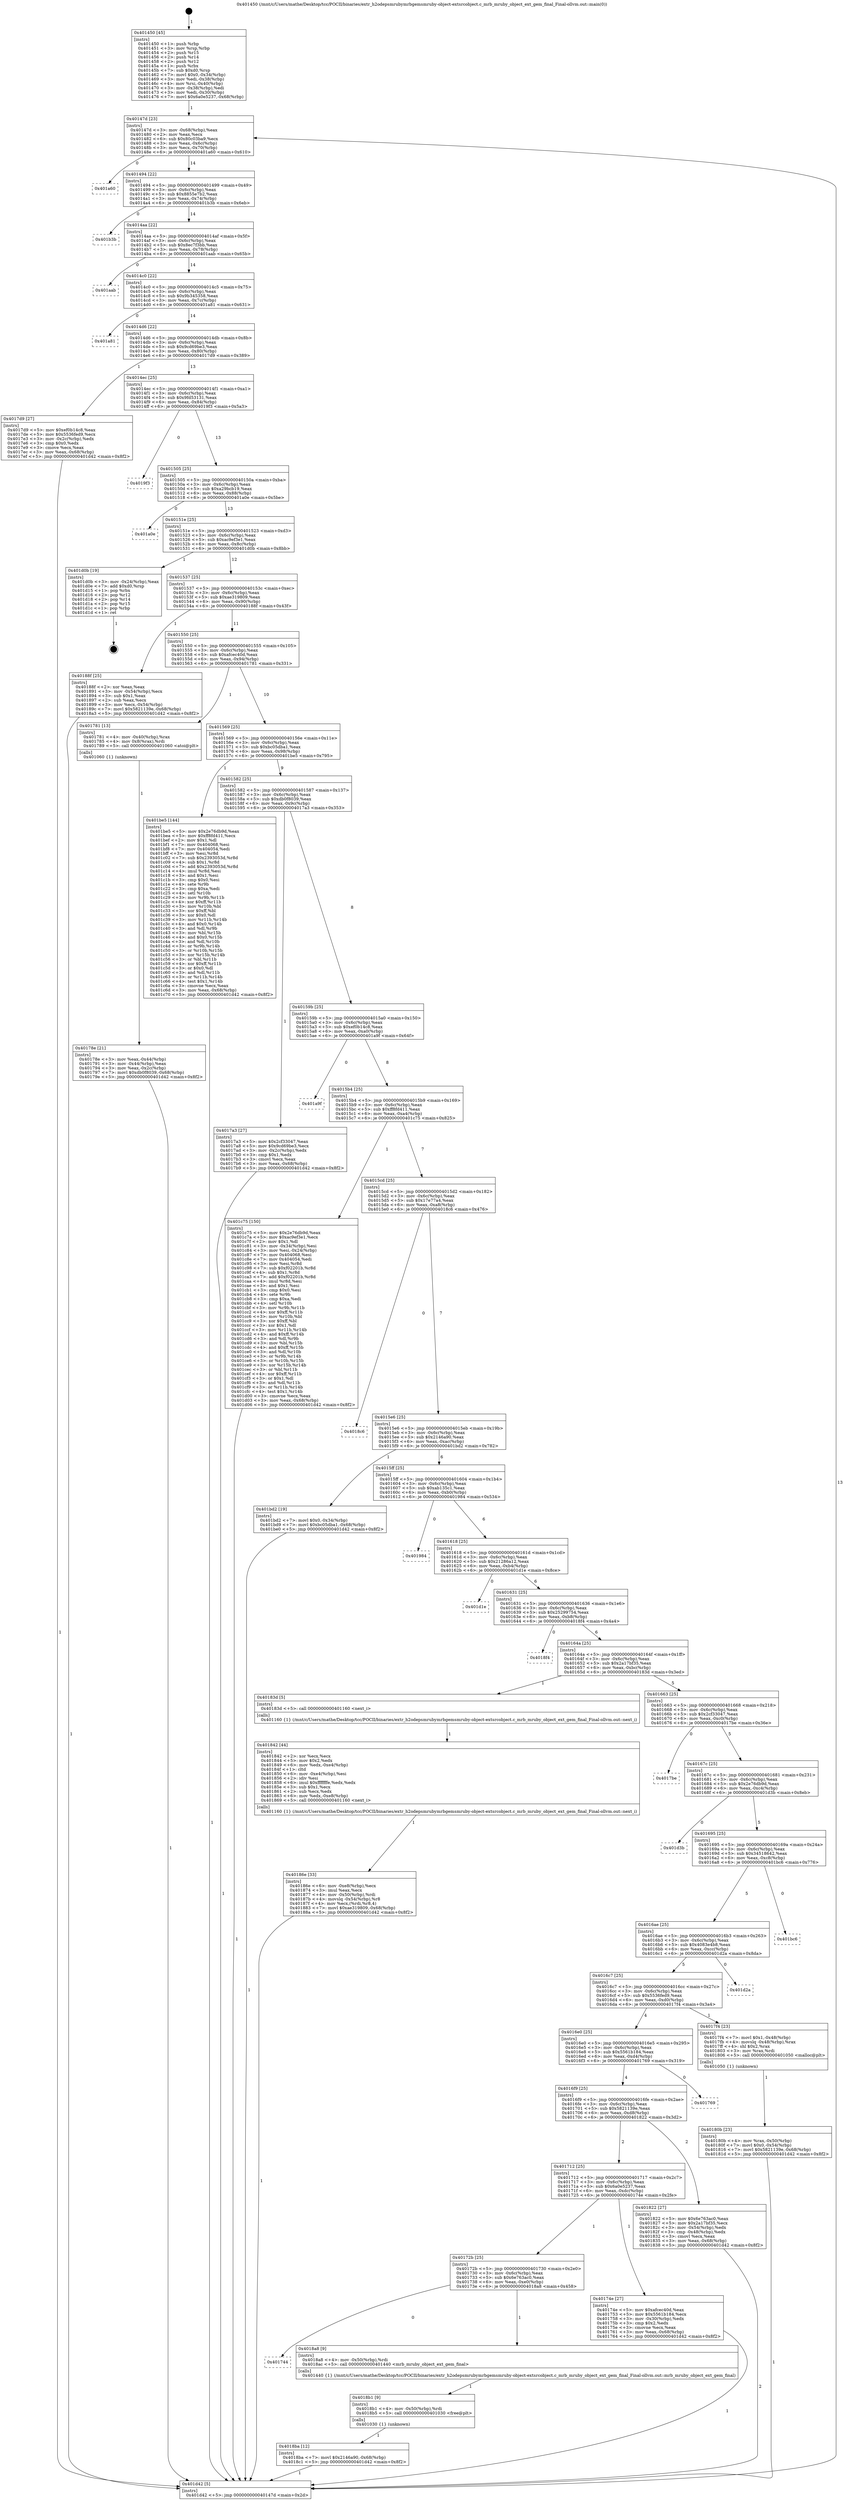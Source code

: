 digraph "0x401450" {
  label = "0x401450 (/mnt/c/Users/mathe/Desktop/tcc/POCII/binaries/extr_h2odepsmrubymrbgemsmruby-object-extsrcobject.c_mrb_mruby_object_ext_gem_final_Final-ollvm.out::main(0))"
  labelloc = "t"
  node[shape=record]

  Entry [label="",width=0.3,height=0.3,shape=circle,fillcolor=black,style=filled]
  "0x40147d" [label="{
     0x40147d [23]\l
     | [instrs]\l
     &nbsp;&nbsp;0x40147d \<+3\>: mov -0x68(%rbp),%eax\l
     &nbsp;&nbsp;0x401480 \<+2\>: mov %eax,%ecx\l
     &nbsp;&nbsp;0x401482 \<+6\>: sub $0x80c03ba9,%ecx\l
     &nbsp;&nbsp;0x401488 \<+3\>: mov %eax,-0x6c(%rbp)\l
     &nbsp;&nbsp;0x40148b \<+3\>: mov %ecx,-0x70(%rbp)\l
     &nbsp;&nbsp;0x40148e \<+6\>: je 0000000000401a60 \<main+0x610\>\l
  }"]
  "0x401a60" [label="{
     0x401a60\l
  }", style=dashed]
  "0x401494" [label="{
     0x401494 [22]\l
     | [instrs]\l
     &nbsp;&nbsp;0x401494 \<+5\>: jmp 0000000000401499 \<main+0x49\>\l
     &nbsp;&nbsp;0x401499 \<+3\>: mov -0x6c(%rbp),%eax\l
     &nbsp;&nbsp;0x40149c \<+5\>: sub $0x8855e7b2,%eax\l
     &nbsp;&nbsp;0x4014a1 \<+3\>: mov %eax,-0x74(%rbp)\l
     &nbsp;&nbsp;0x4014a4 \<+6\>: je 0000000000401b3b \<main+0x6eb\>\l
  }"]
  Exit [label="",width=0.3,height=0.3,shape=circle,fillcolor=black,style=filled,peripheries=2]
  "0x401b3b" [label="{
     0x401b3b\l
  }", style=dashed]
  "0x4014aa" [label="{
     0x4014aa [22]\l
     | [instrs]\l
     &nbsp;&nbsp;0x4014aa \<+5\>: jmp 00000000004014af \<main+0x5f\>\l
     &nbsp;&nbsp;0x4014af \<+3\>: mov -0x6c(%rbp),%eax\l
     &nbsp;&nbsp;0x4014b2 \<+5\>: sub $0x8ec7f3bb,%eax\l
     &nbsp;&nbsp;0x4014b7 \<+3\>: mov %eax,-0x78(%rbp)\l
     &nbsp;&nbsp;0x4014ba \<+6\>: je 0000000000401aab \<main+0x65b\>\l
  }"]
  "0x4018ba" [label="{
     0x4018ba [12]\l
     | [instrs]\l
     &nbsp;&nbsp;0x4018ba \<+7\>: movl $0x2146a90,-0x68(%rbp)\l
     &nbsp;&nbsp;0x4018c1 \<+5\>: jmp 0000000000401d42 \<main+0x8f2\>\l
  }"]
  "0x401aab" [label="{
     0x401aab\l
  }", style=dashed]
  "0x4014c0" [label="{
     0x4014c0 [22]\l
     | [instrs]\l
     &nbsp;&nbsp;0x4014c0 \<+5\>: jmp 00000000004014c5 \<main+0x75\>\l
     &nbsp;&nbsp;0x4014c5 \<+3\>: mov -0x6c(%rbp),%eax\l
     &nbsp;&nbsp;0x4014c8 \<+5\>: sub $0x9b345358,%eax\l
     &nbsp;&nbsp;0x4014cd \<+3\>: mov %eax,-0x7c(%rbp)\l
     &nbsp;&nbsp;0x4014d0 \<+6\>: je 0000000000401a81 \<main+0x631\>\l
  }"]
  "0x4018b1" [label="{
     0x4018b1 [9]\l
     | [instrs]\l
     &nbsp;&nbsp;0x4018b1 \<+4\>: mov -0x50(%rbp),%rdi\l
     &nbsp;&nbsp;0x4018b5 \<+5\>: call 0000000000401030 \<free@plt\>\l
     | [calls]\l
     &nbsp;&nbsp;0x401030 \{1\} (unknown)\l
  }"]
  "0x401a81" [label="{
     0x401a81\l
  }", style=dashed]
  "0x4014d6" [label="{
     0x4014d6 [22]\l
     | [instrs]\l
     &nbsp;&nbsp;0x4014d6 \<+5\>: jmp 00000000004014db \<main+0x8b\>\l
     &nbsp;&nbsp;0x4014db \<+3\>: mov -0x6c(%rbp),%eax\l
     &nbsp;&nbsp;0x4014de \<+5\>: sub $0x9cd69be3,%eax\l
     &nbsp;&nbsp;0x4014e3 \<+3\>: mov %eax,-0x80(%rbp)\l
     &nbsp;&nbsp;0x4014e6 \<+6\>: je 00000000004017d9 \<main+0x389\>\l
  }"]
  "0x401744" [label="{
     0x401744\l
  }", style=dashed]
  "0x4017d9" [label="{
     0x4017d9 [27]\l
     | [instrs]\l
     &nbsp;&nbsp;0x4017d9 \<+5\>: mov $0xef0b14c8,%eax\l
     &nbsp;&nbsp;0x4017de \<+5\>: mov $0x5536fed9,%ecx\l
     &nbsp;&nbsp;0x4017e3 \<+3\>: mov -0x2c(%rbp),%edx\l
     &nbsp;&nbsp;0x4017e6 \<+3\>: cmp $0x0,%edx\l
     &nbsp;&nbsp;0x4017e9 \<+3\>: cmove %ecx,%eax\l
     &nbsp;&nbsp;0x4017ec \<+3\>: mov %eax,-0x68(%rbp)\l
     &nbsp;&nbsp;0x4017ef \<+5\>: jmp 0000000000401d42 \<main+0x8f2\>\l
  }"]
  "0x4014ec" [label="{
     0x4014ec [25]\l
     | [instrs]\l
     &nbsp;&nbsp;0x4014ec \<+5\>: jmp 00000000004014f1 \<main+0xa1\>\l
     &nbsp;&nbsp;0x4014f1 \<+3\>: mov -0x6c(%rbp),%eax\l
     &nbsp;&nbsp;0x4014f4 \<+5\>: sub $0x9fd53131,%eax\l
     &nbsp;&nbsp;0x4014f9 \<+6\>: mov %eax,-0x84(%rbp)\l
     &nbsp;&nbsp;0x4014ff \<+6\>: je 00000000004019f3 \<main+0x5a3\>\l
  }"]
  "0x4018a8" [label="{
     0x4018a8 [9]\l
     | [instrs]\l
     &nbsp;&nbsp;0x4018a8 \<+4\>: mov -0x50(%rbp),%rdi\l
     &nbsp;&nbsp;0x4018ac \<+5\>: call 0000000000401440 \<mrb_mruby_object_ext_gem_final\>\l
     | [calls]\l
     &nbsp;&nbsp;0x401440 \{1\} (/mnt/c/Users/mathe/Desktop/tcc/POCII/binaries/extr_h2odepsmrubymrbgemsmruby-object-extsrcobject.c_mrb_mruby_object_ext_gem_final_Final-ollvm.out::mrb_mruby_object_ext_gem_final)\l
  }"]
  "0x4019f3" [label="{
     0x4019f3\l
  }", style=dashed]
  "0x401505" [label="{
     0x401505 [25]\l
     | [instrs]\l
     &nbsp;&nbsp;0x401505 \<+5\>: jmp 000000000040150a \<main+0xba\>\l
     &nbsp;&nbsp;0x40150a \<+3\>: mov -0x6c(%rbp),%eax\l
     &nbsp;&nbsp;0x40150d \<+5\>: sub $0xa29bcb19,%eax\l
     &nbsp;&nbsp;0x401512 \<+6\>: mov %eax,-0x88(%rbp)\l
     &nbsp;&nbsp;0x401518 \<+6\>: je 0000000000401a0e \<main+0x5be\>\l
  }"]
  "0x40186e" [label="{
     0x40186e [33]\l
     | [instrs]\l
     &nbsp;&nbsp;0x40186e \<+6\>: mov -0xe8(%rbp),%ecx\l
     &nbsp;&nbsp;0x401874 \<+3\>: imul %eax,%ecx\l
     &nbsp;&nbsp;0x401877 \<+4\>: mov -0x50(%rbp),%rdi\l
     &nbsp;&nbsp;0x40187b \<+4\>: movslq -0x54(%rbp),%r8\l
     &nbsp;&nbsp;0x40187f \<+4\>: mov %ecx,(%rdi,%r8,4)\l
     &nbsp;&nbsp;0x401883 \<+7\>: movl $0xae319809,-0x68(%rbp)\l
     &nbsp;&nbsp;0x40188a \<+5\>: jmp 0000000000401d42 \<main+0x8f2\>\l
  }"]
  "0x401a0e" [label="{
     0x401a0e\l
  }", style=dashed]
  "0x40151e" [label="{
     0x40151e [25]\l
     | [instrs]\l
     &nbsp;&nbsp;0x40151e \<+5\>: jmp 0000000000401523 \<main+0xd3\>\l
     &nbsp;&nbsp;0x401523 \<+3\>: mov -0x6c(%rbp),%eax\l
     &nbsp;&nbsp;0x401526 \<+5\>: sub $0xac9ef3e1,%eax\l
     &nbsp;&nbsp;0x40152b \<+6\>: mov %eax,-0x8c(%rbp)\l
     &nbsp;&nbsp;0x401531 \<+6\>: je 0000000000401d0b \<main+0x8bb\>\l
  }"]
  "0x401842" [label="{
     0x401842 [44]\l
     | [instrs]\l
     &nbsp;&nbsp;0x401842 \<+2\>: xor %ecx,%ecx\l
     &nbsp;&nbsp;0x401844 \<+5\>: mov $0x2,%edx\l
     &nbsp;&nbsp;0x401849 \<+6\>: mov %edx,-0xe4(%rbp)\l
     &nbsp;&nbsp;0x40184f \<+1\>: cltd\l
     &nbsp;&nbsp;0x401850 \<+6\>: mov -0xe4(%rbp),%esi\l
     &nbsp;&nbsp;0x401856 \<+2\>: idiv %esi\l
     &nbsp;&nbsp;0x401858 \<+6\>: imul $0xfffffffe,%edx,%edx\l
     &nbsp;&nbsp;0x40185e \<+3\>: sub $0x1,%ecx\l
     &nbsp;&nbsp;0x401861 \<+2\>: sub %ecx,%edx\l
     &nbsp;&nbsp;0x401863 \<+6\>: mov %edx,-0xe8(%rbp)\l
     &nbsp;&nbsp;0x401869 \<+5\>: call 0000000000401160 \<next_i\>\l
     | [calls]\l
     &nbsp;&nbsp;0x401160 \{1\} (/mnt/c/Users/mathe/Desktop/tcc/POCII/binaries/extr_h2odepsmrubymrbgemsmruby-object-extsrcobject.c_mrb_mruby_object_ext_gem_final_Final-ollvm.out::next_i)\l
  }"]
  "0x401d0b" [label="{
     0x401d0b [19]\l
     | [instrs]\l
     &nbsp;&nbsp;0x401d0b \<+3\>: mov -0x24(%rbp),%eax\l
     &nbsp;&nbsp;0x401d0e \<+7\>: add $0xd0,%rsp\l
     &nbsp;&nbsp;0x401d15 \<+1\>: pop %rbx\l
     &nbsp;&nbsp;0x401d16 \<+2\>: pop %r12\l
     &nbsp;&nbsp;0x401d18 \<+2\>: pop %r14\l
     &nbsp;&nbsp;0x401d1a \<+2\>: pop %r15\l
     &nbsp;&nbsp;0x401d1c \<+1\>: pop %rbp\l
     &nbsp;&nbsp;0x401d1d \<+1\>: ret\l
  }"]
  "0x401537" [label="{
     0x401537 [25]\l
     | [instrs]\l
     &nbsp;&nbsp;0x401537 \<+5\>: jmp 000000000040153c \<main+0xec\>\l
     &nbsp;&nbsp;0x40153c \<+3\>: mov -0x6c(%rbp),%eax\l
     &nbsp;&nbsp;0x40153f \<+5\>: sub $0xae319809,%eax\l
     &nbsp;&nbsp;0x401544 \<+6\>: mov %eax,-0x90(%rbp)\l
     &nbsp;&nbsp;0x40154a \<+6\>: je 000000000040188f \<main+0x43f\>\l
  }"]
  "0x40180b" [label="{
     0x40180b [23]\l
     | [instrs]\l
     &nbsp;&nbsp;0x40180b \<+4\>: mov %rax,-0x50(%rbp)\l
     &nbsp;&nbsp;0x40180f \<+7\>: movl $0x0,-0x54(%rbp)\l
     &nbsp;&nbsp;0x401816 \<+7\>: movl $0x5821139e,-0x68(%rbp)\l
     &nbsp;&nbsp;0x40181d \<+5\>: jmp 0000000000401d42 \<main+0x8f2\>\l
  }"]
  "0x40188f" [label="{
     0x40188f [25]\l
     | [instrs]\l
     &nbsp;&nbsp;0x40188f \<+2\>: xor %eax,%eax\l
     &nbsp;&nbsp;0x401891 \<+3\>: mov -0x54(%rbp),%ecx\l
     &nbsp;&nbsp;0x401894 \<+3\>: sub $0x1,%eax\l
     &nbsp;&nbsp;0x401897 \<+2\>: sub %eax,%ecx\l
     &nbsp;&nbsp;0x401899 \<+3\>: mov %ecx,-0x54(%rbp)\l
     &nbsp;&nbsp;0x40189c \<+7\>: movl $0x5821139e,-0x68(%rbp)\l
     &nbsp;&nbsp;0x4018a3 \<+5\>: jmp 0000000000401d42 \<main+0x8f2\>\l
  }"]
  "0x401550" [label="{
     0x401550 [25]\l
     | [instrs]\l
     &nbsp;&nbsp;0x401550 \<+5\>: jmp 0000000000401555 \<main+0x105\>\l
     &nbsp;&nbsp;0x401555 \<+3\>: mov -0x6c(%rbp),%eax\l
     &nbsp;&nbsp;0x401558 \<+5\>: sub $0xafcec40d,%eax\l
     &nbsp;&nbsp;0x40155d \<+6\>: mov %eax,-0x94(%rbp)\l
     &nbsp;&nbsp;0x401563 \<+6\>: je 0000000000401781 \<main+0x331\>\l
  }"]
  "0x40178e" [label="{
     0x40178e [21]\l
     | [instrs]\l
     &nbsp;&nbsp;0x40178e \<+3\>: mov %eax,-0x44(%rbp)\l
     &nbsp;&nbsp;0x401791 \<+3\>: mov -0x44(%rbp),%eax\l
     &nbsp;&nbsp;0x401794 \<+3\>: mov %eax,-0x2c(%rbp)\l
     &nbsp;&nbsp;0x401797 \<+7\>: movl $0xdb0f8039,-0x68(%rbp)\l
     &nbsp;&nbsp;0x40179e \<+5\>: jmp 0000000000401d42 \<main+0x8f2\>\l
  }"]
  "0x401781" [label="{
     0x401781 [13]\l
     | [instrs]\l
     &nbsp;&nbsp;0x401781 \<+4\>: mov -0x40(%rbp),%rax\l
     &nbsp;&nbsp;0x401785 \<+4\>: mov 0x8(%rax),%rdi\l
     &nbsp;&nbsp;0x401789 \<+5\>: call 0000000000401060 \<atoi@plt\>\l
     | [calls]\l
     &nbsp;&nbsp;0x401060 \{1\} (unknown)\l
  }"]
  "0x401569" [label="{
     0x401569 [25]\l
     | [instrs]\l
     &nbsp;&nbsp;0x401569 \<+5\>: jmp 000000000040156e \<main+0x11e\>\l
     &nbsp;&nbsp;0x40156e \<+3\>: mov -0x6c(%rbp),%eax\l
     &nbsp;&nbsp;0x401571 \<+5\>: sub $0xbc05dba1,%eax\l
     &nbsp;&nbsp;0x401576 \<+6\>: mov %eax,-0x98(%rbp)\l
     &nbsp;&nbsp;0x40157c \<+6\>: je 0000000000401be5 \<main+0x795\>\l
  }"]
  "0x401450" [label="{
     0x401450 [45]\l
     | [instrs]\l
     &nbsp;&nbsp;0x401450 \<+1\>: push %rbp\l
     &nbsp;&nbsp;0x401451 \<+3\>: mov %rsp,%rbp\l
     &nbsp;&nbsp;0x401454 \<+2\>: push %r15\l
     &nbsp;&nbsp;0x401456 \<+2\>: push %r14\l
     &nbsp;&nbsp;0x401458 \<+2\>: push %r12\l
     &nbsp;&nbsp;0x40145a \<+1\>: push %rbx\l
     &nbsp;&nbsp;0x40145b \<+7\>: sub $0xd0,%rsp\l
     &nbsp;&nbsp;0x401462 \<+7\>: movl $0x0,-0x34(%rbp)\l
     &nbsp;&nbsp;0x401469 \<+3\>: mov %edi,-0x38(%rbp)\l
     &nbsp;&nbsp;0x40146c \<+4\>: mov %rsi,-0x40(%rbp)\l
     &nbsp;&nbsp;0x401470 \<+3\>: mov -0x38(%rbp),%edi\l
     &nbsp;&nbsp;0x401473 \<+3\>: mov %edi,-0x30(%rbp)\l
     &nbsp;&nbsp;0x401476 \<+7\>: movl $0x6a0e5237,-0x68(%rbp)\l
  }"]
  "0x401be5" [label="{
     0x401be5 [144]\l
     | [instrs]\l
     &nbsp;&nbsp;0x401be5 \<+5\>: mov $0x2e76db9d,%eax\l
     &nbsp;&nbsp;0x401bea \<+5\>: mov $0xff8fd411,%ecx\l
     &nbsp;&nbsp;0x401bef \<+2\>: mov $0x1,%dl\l
     &nbsp;&nbsp;0x401bf1 \<+7\>: mov 0x404068,%esi\l
     &nbsp;&nbsp;0x401bf8 \<+7\>: mov 0x404054,%edi\l
     &nbsp;&nbsp;0x401bff \<+3\>: mov %esi,%r8d\l
     &nbsp;&nbsp;0x401c02 \<+7\>: sub $0x2393053d,%r8d\l
     &nbsp;&nbsp;0x401c09 \<+4\>: sub $0x1,%r8d\l
     &nbsp;&nbsp;0x401c0d \<+7\>: add $0x2393053d,%r8d\l
     &nbsp;&nbsp;0x401c14 \<+4\>: imul %r8d,%esi\l
     &nbsp;&nbsp;0x401c18 \<+3\>: and $0x1,%esi\l
     &nbsp;&nbsp;0x401c1b \<+3\>: cmp $0x0,%esi\l
     &nbsp;&nbsp;0x401c1e \<+4\>: sete %r9b\l
     &nbsp;&nbsp;0x401c22 \<+3\>: cmp $0xa,%edi\l
     &nbsp;&nbsp;0x401c25 \<+4\>: setl %r10b\l
     &nbsp;&nbsp;0x401c29 \<+3\>: mov %r9b,%r11b\l
     &nbsp;&nbsp;0x401c2c \<+4\>: xor $0xff,%r11b\l
     &nbsp;&nbsp;0x401c30 \<+3\>: mov %r10b,%bl\l
     &nbsp;&nbsp;0x401c33 \<+3\>: xor $0xff,%bl\l
     &nbsp;&nbsp;0x401c36 \<+3\>: xor $0x0,%dl\l
     &nbsp;&nbsp;0x401c39 \<+3\>: mov %r11b,%r14b\l
     &nbsp;&nbsp;0x401c3c \<+4\>: and $0x0,%r14b\l
     &nbsp;&nbsp;0x401c40 \<+3\>: and %dl,%r9b\l
     &nbsp;&nbsp;0x401c43 \<+3\>: mov %bl,%r15b\l
     &nbsp;&nbsp;0x401c46 \<+4\>: and $0x0,%r15b\l
     &nbsp;&nbsp;0x401c4a \<+3\>: and %dl,%r10b\l
     &nbsp;&nbsp;0x401c4d \<+3\>: or %r9b,%r14b\l
     &nbsp;&nbsp;0x401c50 \<+3\>: or %r10b,%r15b\l
     &nbsp;&nbsp;0x401c53 \<+3\>: xor %r15b,%r14b\l
     &nbsp;&nbsp;0x401c56 \<+3\>: or %bl,%r11b\l
     &nbsp;&nbsp;0x401c59 \<+4\>: xor $0xff,%r11b\l
     &nbsp;&nbsp;0x401c5d \<+3\>: or $0x0,%dl\l
     &nbsp;&nbsp;0x401c60 \<+3\>: and %dl,%r11b\l
     &nbsp;&nbsp;0x401c63 \<+3\>: or %r11b,%r14b\l
     &nbsp;&nbsp;0x401c66 \<+4\>: test $0x1,%r14b\l
     &nbsp;&nbsp;0x401c6a \<+3\>: cmovne %ecx,%eax\l
     &nbsp;&nbsp;0x401c6d \<+3\>: mov %eax,-0x68(%rbp)\l
     &nbsp;&nbsp;0x401c70 \<+5\>: jmp 0000000000401d42 \<main+0x8f2\>\l
  }"]
  "0x401582" [label="{
     0x401582 [25]\l
     | [instrs]\l
     &nbsp;&nbsp;0x401582 \<+5\>: jmp 0000000000401587 \<main+0x137\>\l
     &nbsp;&nbsp;0x401587 \<+3\>: mov -0x6c(%rbp),%eax\l
     &nbsp;&nbsp;0x40158a \<+5\>: sub $0xdb0f8039,%eax\l
     &nbsp;&nbsp;0x40158f \<+6\>: mov %eax,-0x9c(%rbp)\l
     &nbsp;&nbsp;0x401595 \<+6\>: je 00000000004017a3 \<main+0x353\>\l
  }"]
  "0x401d42" [label="{
     0x401d42 [5]\l
     | [instrs]\l
     &nbsp;&nbsp;0x401d42 \<+5\>: jmp 000000000040147d \<main+0x2d\>\l
  }"]
  "0x4017a3" [label="{
     0x4017a3 [27]\l
     | [instrs]\l
     &nbsp;&nbsp;0x4017a3 \<+5\>: mov $0x2cf33047,%eax\l
     &nbsp;&nbsp;0x4017a8 \<+5\>: mov $0x9cd69be3,%ecx\l
     &nbsp;&nbsp;0x4017ad \<+3\>: mov -0x2c(%rbp),%edx\l
     &nbsp;&nbsp;0x4017b0 \<+3\>: cmp $0x1,%edx\l
     &nbsp;&nbsp;0x4017b3 \<+3\>: cmovl %ecx,%eax\l
     &nbsp;&nbsp;0x4017b6 \<+3\>: mov %eax,-0x68(%rbp)\l
     &nbsp;&nbsp;0x4017b9 \<+5\>: jmp 0000000000401d42 \<main+0x8f2\>\l
  }"]
  "0x40159b" [label="{
     0x40159b [25]\l
     | [instrs]\l
     &nbsp;&nbsp;0x40159b \<+5\>: jmp 00000000004015a0 \<main+0x150\>\l
     &nbsp;&nbsp;0x4015a0 \<+3\>: mov -0x6c(%rbp),%eax\l
     &nbsp;&nbsp;0x4015a3 \<+5\>: sub $0xef0b14c8,%eax\l
     &nbsp;&nbsp;0x4015a8 \<+6\>: mov %eax,-0xa0(%rbp)\l
     &nbsp;&nbsp;0x4015ae \<+6\>: je 0000000000401a9f \<main+0x64f\>\l
  }"]
  "0x40172b" [label="{
     0x40172b [25]\l
     | [instrs]\l
     &nbsp;&nbsp;0x40172b \<+5\>: jmp 0000000000401730 \<main+0x2e0\>\l
     &nbsp;&nbsp;0x401730 \<+3\>: mov -0x6c(%rbp),%eax\l
     &nbsp;&nbsp;0x401733 \<+5\>: sub $0x6e763ac0,%eax\l
     &nbsp;&nbsp;0x401738 \<+6\>: mov %eax,-0xe0(%rbp)\l
     &nbsp;&nbsp;0x40173e \<+6\>: je 00000000004018a8 \<main+0x458\>\l
  }"]
  "0x401a9f" [label="{
     0x401a9f\l
  }", style=dashed]
  "0x4015b4" [label="{
     0x4015b4 [25]\l
     | [instrs]\l
     &nbsp;&nbsp;0x4015b4 \<+5\>: jmp 00000000004015b9 \<main+0x169\>\l
     &nbsp;&nbsp;0x4015b9 \<+3\>: mov -0x6c(%rbp),%eax\l
     &nbsp;&nbsp;0x4015bc \<+5\>: sub $0xff8fd411,%eax\l
     &nbsp;&nbsp;0x4015c1 \<+6\>: mov %eax,-0xa4(%rbp)\l
     &nbsp;&nbsp;0x4015c7 \<+6\>: je 0000000000401c75 \<main+0x825\>\l
  }"]
  "0x40174e" [label="{
     0x40174e [27]\l
     | [instrs]\l
     &nbsp;&nbsp;0x40174e \<+5\>: mov $0xafcec40d,%eax\l
     &nbsp;&nbsp;0x401753 \<+5\>: mov $0x5561b184,%ecx\l
     &nbsp;&nbsp;0x401758 \<+3\>: mov -0x30(%rbp),%edx\l
     &nbsp;&nbsp;0x40175b \<+3\>: cmp $0x2,%edx\l
     &nbsp;&nbsp;0x40175e \<+3\>: cmovne %ecx,%eax\l
     &nbsp;&nbsp;0x401761 \<+3\>: mov %eax,-0x68(%rbp)\l
     &nbsp;&nbsp;0x401764 \<+5\>: jmp 0000000000401d42 \<main+0x8f2\>\l
  }"]
  "0x401c75" [label="{
     0x401c75 [150]\l
     | [instrs]\l
     &nbsp;&nbsp;0x401c75 \<+5\>: mov $0x2e76db9d,%eax\l
     &nbsp;&nbsp;0x401c7a \<+5\>: mov $0xac9ef3e1,%ecx\l
     &nbsp;&nbsp;0x401c7f \<+2\>: mov $0x1,%dl\l
     &nbsp;&nbsp;0x401c81 \<+3\>: mov -0x34(%rbp),%esi\l
     &nbsp;&nbsp;0x401c84 \<+3\>: mov %esi,-0x24(%rbp)\l
     &nbsp;&nbsp;0x401c87 \<+7\>: mov 0x404068,%esi\l
     &nbsp;&nbsp;0x401c8e \<+7\>: mov 0x404054,%edi\l
     &nbsp;&nbsp;0x401c95 \<+3\>: mov %esi,%r8d\l
     &nbsp;&nbsp;0x401c98 \<+7\>: sub $0xf02201b,%r8d\l
     &nbsp;&nbsp;0x401c9f \<+4\>: sub $0x1,%r8d\l
     &nbsp;&nbsp;0x401ca3 \<+7\>: add $0xf02201b,%r8d\l
     &nbsp;&nbsp;0x401caa \<+4\>: imul %r8d,%esi\l
     &nbsp;&nbsp;0x401cae \<+3\>: and $0x1,%esi\l
     &nbsp;&nbsp;0x401cb1 \<+3\>: cmp $0x0,%esi\l
     &nbsp;&nbsp;0x401cb4 \<+4\>: sete %r9b\l
     &nbsp;&nbsp;0x401cb8 \<+3\>: cmp $0xa,%edi\l
     &nbsp;&nbsp;0x401cbb \<+4\>: setl %r10b\l
     &nbsp;&nbsp;0x401cbf \<+3\>: mov %r9b,%r11b\l
     &nbsp;&nbsp;0x401cc2 \<+4\>: xor $0xff,%r11b\l
     &nbsp;&nbsp;0x401cc6 \<+3\>: mov %r10b,%bl\l
     &nbsp;&nbsp;0x401cc9 \<+3\>: xor $0xff,%bl\l
     &nbsp;&nbsp;0x401ccc \<+3\>: xor $0x1,%dl\l
     &nbsp;&nbsp;0x401ccf \<+3\>: mov %r11b,%r14b\l
     &nbsp;&nbsp;0x401cd2 \<+4\>: and $0xff,%r14b\l
     &nbsp;&nbsp;0x401cd6 \<+3\>: and %dl,%r9b\l
     &nbsp;&nbsp;0x401cd9 \<+3\>: mov %bl,%r15b\l
     &nbsp;&nbsp;0x401cdc \<+4\>: and $0xff,%r15b\l
     &nbsp;&nbsp;0x401ce0 \<+3\>: and %dl,%r10b\l
     &nbsp;&nbsp;0x401ce3 \<+3\>: or %r9b,%r14b\l
     &nbsp;&nbsp;0x401ce6 \<+3\>: or %r10b,%r15b\l
     &nbsp;&nbsp;0x401ce9 \<+3\>: xor %r15b,%r14b\l
     &nbsp;&nbsp;0x401cec \<+3\>: or %bl,%r11b\l
     &nbsp;&nbsp;0x401cef \<+4\>: xor $0xff,%r11b\l
     &nbsp;&nbsp;0x401cf3 \<+3\>: or $0x1,%dl\l
     &nbsp;&nbsp;0x401cf6 \<+3\>: and %dl,%r11b\l
     &nbsp;&nbsp;0x401cf9 \<+3\>: or %r11b,%r14b\l
     &nbsp;&nbsp;0x401cfc \<+4\>: test $0x1,%r14b\l
     &nbsp;&nbsp;0x401d00 \<+3\>: cmovne %ecx,%eax\l
     &nbsp;&nbsp;0x401d03 \<+3\>: mov %eax,-0x68(%rbp)\l
     &nbsp;&nbsp;0x401d06 \<+5\>: jmp 0000000000401d42 \<main+0x8f2\>\l
  }"]
  "0x4015cd" [label="{
     0x4015cd [25]\l
     | [instrs]\l
     &nbsp;&nbsp;0x4015cd \<+5\>: jmp 00000000004015d2 \<main+0x182\>\l
     &nbsp;&nbsp;0x4015d2 \<+3\>: mov -0x6c(%rbp),%eax\l
     &nbsp;&nbsp;0x4015d5 \<+5\>: sub $0x17e77a4,%eax\l
     &nbsp;&nbsp;0x4015da \<+6\>: mov %eax,-0xa8(%rbp)\l
     &nbsp;&nbsp;0x4015e0 \<+6\>: je 00000000004018c6 \<main+0x476\>\l
  }"]
  "0x401712" [label="{
     0x401712 [25]\l
     | [instrs]\l
     &nbsp;&nbsp;0x401712 \<+5\>: jmp 0000000000401717 \<main+0x2c7\>\l
     &nbsp;&nbsp;0x401717 \<+3\>: mov -0x6c(%rbp),%eax\l
     &nbsp;&nbsp;0x40171a \<+5\>: sub $0x6a0e5237,%eax\l
     &nbsp;&nbsp;0x40171f \<+6\>: mov %eax,-0xdc(%rbp)\l
     &nbsp;&nbsp;0x401725 \<+6\>: je 000000000040174e \<main+0x2fe\>\l
  }"]
  "0x4018c6" [label="{
     0x4018c6\l
  }", style=dashed]
  "0x4015e6" [label="{
     0x4015e6 [25]\l
     | [instrs]\l
     &nbsp;&nbsp;0x4015e6 \<+5\>: jmp 00000000004015eb \<main+0x19b\>\l
     &nbsp;&nbsp;0x4015eb \<+3\>: mov -0x6c(%rbp),%eax\l
     &nbsp;&nbsp;0x4015ee \<+5\>: sub $0x2146a90,%eax\l
     &nbsp;&nbsp;0x4015f3 \<+6\>: mov %eax,-0xac(%rbp)\l
     &nbsp;&nbsp;0x4015f9 \<+6\>: je 0000000000401bd2 \<main+0x782\>\l
  }"]
  "0x401822" [label="{
     0x401822 [27]\l
     | [instrs]\l
     &nbsp;&nbsp;0x401822 \<+5\>: mov $0x6e763ac0,%eax\l
     &nbsp;&nbsp;0x401827 \<+5\>: mov $0x2a17bf35,%ecx\l
     &nbsp;&nbsp;0x40182c \<+3\>: mov -0x54(%rbp),%edx\l
     &nbsp;&nbsp;0x40182f \<+3\>: cmp -0x48(%rbp),%edx\l
     &nbsp;&nbsp;0x401832 \<+3\>: cmovl %ecx,%eax\l
     &nbsp;&nbsp;0x401835 \<+3\>: mov %eax,-0x68(%rbp)\l
     &nbsp;&nbsp;0x401838 \<+5\>: jmp 0000000000401d42 \<main+0x8f2\>\l
  }"]
  "0x401bd2" [label="{
     0x401bd2 [19]\l
     | [instrs]\l
     &nbsp;&nbsp;0x401bd2 \<+7\>: movl $0x0,-0x34(%rbp)\l
     &nbsp;&nbsp;0x401bd9 \<+7\>: movl $0xbc05dba1,-0x68(%rbp)\l
     &nbsp;&nbsp;0x401be0 \<+5\>: jmp 0000000000401d42 \<main+0x8f2\>\l
  }"]
  "0x4015ff" [label="{
     0x4015ff [25]\l
     | [instrs]\l
     &nbsp;&nbsp;0x4015ff \<+5\>: jmp 0000000000401604 \<main+0x1b4\>\l
     &nbsp;&nbsp;0x401604 \<+3\>: mov -0x6c(%rbp),%eax\l
     &nbsp;&nbsp;0x401607 \<+5\>: sub $0xab135c1,%eax\l
     &nbsp;&nbsp;0x40160c \<+6\>: mov %eax,-0xb0(%rbp)\l
     &nbsp;&nbsp;0x401612 \<+6\>: je 0000000000401984 \<main+0x534\>\l
  }"]
  "0x4016f9" [label="{
     0x4016f9 [25]\l
     | [instrs]\l
     &nbsp;&nbsp;0x4016f9 \<+5\>: jmp 00000000004016fe \<main+0x2ae\>\l
     &nbsp;&nbsp;0x4016fe \<+3\>: mov -0x6c(%rbp),%eax\l
     &nbsp;&nbsp;0x401701 \<+5\>: sub $0x5821139e,%eax\l
     &nbsp;&nbsp;0x401706 \<+6\>: mov %eax,-0xd8(%rbp)\l
     &nbsp;&nbsp;0x40170c \<+6\>: je 0000000000401822 \<main+0x3d2\>\l
  }"]
  "0x401984" [label="{
     0x401984\l
  }", style=dashed]
  "0x401618" [label="{
     0x401618 [25]\l
     | [instrs]\l
     &nbsp;&nbsp;0x401618 \<+5\>: jmp 000000000040161d \<main+0x1cd\>\l
     &nbsp;&nbsp;0x40161d \<+3\>: mov -0x6c(%rbp),%eax\l
     &nbsp;&nbsp;0x401620 \<+5\>: sub $0x21286a12,%eax\l
     &nbsp;&nbsp;0x401625 \<+6\>: mov %eax,-0xb4(%rbp)\l
     &nbsp;&nbsp;0x40162b \<+6\>: je 0000000000401d1e \<main+0x8ce\>\l
  }"]
  "0x401769" [label="{
     0x401769\l
  }", style=dashed]
  "0x401d1e" [label="{
     0x401d1e\l
  }", style=dashed]
  "0x401631" [label="{
     0x401631 [25]\l
     | [instrs]\l
     &nbsp;&nbsp;0x401631 \<+5\>: jmp 0000000000401636 \<main+0x1e6\>\l
     &nbsp;&nbsp;0x401636 \<+3\>: mov -0x6c(%rbp),%eax\l
     &nbsp;&nbsp;0x401639 \<+5\>: sub $0x25299754,%eax\l
     &nbsp;&nbsp;0x40163e \<+6\>: mov %eax,-0xb8(%rbp)\l
     &nbsp;&nbsp;0x401644 \<+6\>: je 00000000004018f4 \<main+0x4a4\>\l
  }"]
  "0x4016e0" [label="{
     0x4016e0 [25]\l
     | [instrs]\l
     &nbsp;&nbsp;0x4016e0 \<+5\>: jmp 00000000004016e5 \<main+0x295\>\l
     &nbsp;&nbsp;0x4016e5 \<+3\>: mov -0x6c(%rbp),%eax\l
     &nbsp;&nbsp;0x4016e8 \<+5\>: sub $0x5561b184,%eax\l
     &nbsp;&nbsp;0x4016ed \<+6\>: mov %eax,-0xd4(%rbp)\l
     &nbsp;&nbsp;0x4016f3 \<+6\>: je 0000000000401769 \<main+0x319\>\l
  }"]
  "0x4018f4" [label="{
     0x4018f4\l
  }", style=dashed]
  "0x40164a" [label="{
     0x40164a [25]\l
     | [instrs]\l
     &nbsp;&nbsp;0x40164a \<+5\>: jmp 000000000040164f \<main+0x1ff\>\l
     &nbsp;&nbsp;0x40164f \<+3\>: mov -0x6c(%rbp),%eax\l
     &nbsp;&nbsp;0x401652 \<+5\>: sub $0x2a17bf35,%eax\l
     &nbsp;&nbsp;0x401657 \<+6\>: mov %eax,-0xbc(%rbp)\l
     &nbsp;&nbsp;0x40165d \<+6\>: je 000000000040183d \<main+0x3ed\>\l
  }"]
  "0x4017f4" [label="{
     0x4017f4 [23]\l
     | [instrs]\l
     &nbsp;&nbsp;0x4017f4 \<+7\>: movl $0x1,-0x48(%rbp)\l
     &nbsp;&nbsp;0x4017fb \<+4\>: movslq -0x48(%rbp),%rax\l
     &nbsp;&nbsp;0x4017ff \<+4\>: shl $0x2,%rax\l
     &nbsp;&nbsp;0x401803 \<+3\>: mov %rax,%rdi\l
     &nbsp;&nbsp;0x401806 \<+5\>: call 0000000000401050 \<malloc@plt\>\l
     | [calls]\l
     &nbsp;&nbsp;0x401050 \{1\} (unknown)\l
  }"]
  "0x40183d" [label="{
     0x40183d [5]\l
     | [instrs]\l
     &nbsp;&nbsp;0x40183d \<+5\>: call 0000000000401160 \<next_i\>\l
     | [calls]\l
     &nbsp;&nbsp;0x401160 \{1\} (/mnt/c/Users/mathe/Desktop/tcc/POCII/binaries/extr_h2odepsmrubymrbgemsmruby-object-extsrcobject.c_mrb_mruby_object_ext_gem_final_Final-ollvm.out::next_i)\l
  }"]
  "0x401663" [label="{
     0x401663 [25]\l
     | [instrs]\l
     &nbsp;&nbsp;0x401663 \<+5\>: jmp 0000000000401668 \<main+0x218\>\l
     &nbsp;&nbsp;0x401668 \<+3\>: mov -0x6c(%rbp),%eax\l
     &nbsp;&nbsp;0x40166b \<+5\>: sub $0x2cf33047,%eax\l
     &nbsp;&nbsp;0x401670 \<+6\>: mov %eax,-0xc0(%rbp)\l
     &nbsp;&nbsp;0x401676 \<+6\>: je 00000000004017be \<main+0x36e\>\l
  }"]
  "0x4016c7" [label="{
     0x4016c7 [25]\l
     | [instrs]\l
     &nbsp;&nbsp;0x4016c7 \<+5\>: jmp 00000000004016cc \<main+0x27c\>\l
     &nbsp;&nbsp;0x4016cc \<+3\>: mov -0x6c(%rbp),%eax\l
     &nbsp;&nbsp;0x4016cf \<+5\>: sub $0x5536fed9,%eax\l
     &nbsp;&nbsp;0x4016d4 \<+6\>: mov %eax,-0xd0(%rbp)\l
     &nbsp;&nbsp;0x4016da \<+6\>: je 00000000004017f4 \<main+0x3a4\>\l
  }"]
  "0x4017be" [label="{
     0x4017be\l
  }", style=dashed]
  "0x40167c" [label="{
     0x40167c [25]\l
     | [instrs]\l
     &nbsp;&nbsp;0x40167c \<+5\>: jmp 0000000000401681 \<main+0x231\>\l
     &nbsp;&nbsp;0x401681 \<+3\>: mov -0x6c(%rbp),%eax\l
     &nbsp;&nbsp;0x401684 \<+5\>: sub $0x2e76db9d,%eax\l
     &nbsp;&nbsp;0x401689 \<+6\>: mov %eax,-0xc4(%rbp)\l
     &nbsp;&nbsp;0x40168f \<+6\>: je 0000000000401d3b \<main+0x8eb\>\l
  }"]
  "0x401d2a" [label="{
     0x401d2a\l
  }", style=dashed]
  "0x401d3b" [label="{
     0x401d3b\l
  }", style=dashed]
  "0x401695" [label="{
     0x401695 [25]\l
     | [instrs]\l
     &nbsp;&nbsp;0x401695 \<+5\>: jmp 000000000040169a \<main+0x24a\>\l
     &nbsp;&nbsp;0x40169a \<+3\>: mov -0x6c(%rbp),%eax\l
     &nbsp;&nbsp;0x40169d \<+5\>: sub $0x34518642,%eax\l
     &nbsp;&nbsp;0x4016a2 \<+6\>: mov %eax,-0xc8(%rbp)\l
     &nbsp;&nbsp;0x4016a8 \<+6\>: je 0000000000401bc6 \<main+0x776\>\l
  }"]
  "0x4016ae" [label="{
     0x4016ae [25]\l
     | [instrs]\l
     &nbsp;&nbsp;0x4016ae \<+5\>: jmp 00000000004016b3 \<main+0x263\>\l
     &nbsp;&nbsp;0x4016b3 \<+3\>: mov -0x6c(%rbp),%eax\l
     &nbsp;&nbsp;0x4016b6 \<+5\>: sub $0x4083e4b8,%eax\l
     &nbsp;&nbsp;0x4016bb \<+6\>: mov %eax,-0xcc(%rbp)\l
     &nbsp;&nbsp;0x4016c1 \<+6\>: je 0000000000401d2a \<main+0x8da\>\l
  }"]
  "0x401bc6" [label="{
     0x401bc6\l
  }", style=dashed]
  Entry -> "0x401450" [label=" 1"]
  "0x40147d" -> "0x401a60" [label=" 0"]
  "0x40147d" -> "0x401494" [label=" 14"]
  "0x401d0b" -> Exit [label=" 1"]
  "0x401494" -> "0x401b3b" [label=" 0"]
  "0x401494" -> "0x4014aa" [label=" 14"]
  "0x401c75" -> "0x401d42" [label=" 1"]
  "0x4014aa" -> "0x401aab" [label=" 0"]
  "0x4014aa" -> "0x4014c0" [label=" 14"]
  "0x401be5" -> "0x401d42" [label=" 1"]
  "0x4014c0" -> "0x401a81" [label=" 0"]
  "0x4014c0" -> "0x4014d6" [label=" 14"]
  "0x401bd2" -> "0x401d42" [label=" 1"]
  "0x4014d6" -> "0x4017d9" [label=" 1"]
  "0x4014d6" -> "0x4014ec" [label=" 13"]
  "0x4018ba" -> "0x401d42" [label=" 1"]
  "0x4014ec" -> "0x4019f3" [label=" 0"]
  "0x4014ec" -> "0x401505" [label=" 13"]
  "0x4018b1" -> "0x4018ba" [label=" 1"]
  "0x401505" -> "0x401a0e" [label=" 0"]
  "0x401505" -> "0x40151e" [label=" 13"]
  "0x40172b" -> "0x401744" [label=" 0"]
  "0x40151e" -> "0x401d0b" [label=" 1"]
  "0x40151e" -> "0x401537" [label=" 12"]
  "0x40172b" -> "0x4018a8" [label=" 1"]
  "0x401537" -> "0x40188f" [label=" 1"]
  "0x401537" -> "0x401550" [label=" 11"]
  "0x4018a8" -> "0x4018b1" [label=" 1"]
  "0x401550" -> "0x401781" [label=" 1"]
  "0x401550" -> "0x401569" [label=" 10"]
  "0x40188f" -> "0x401d42" [label=" 1"]
  "0x401569" -> "0x401be5" [label=" 1"]
  "0x401569" -> "0x401582" [label=" 9"]
  "0x40186e" -> "0x401d42" [label=" 1"]
  "0x401582" -> "0x4017a3" [label=" 1"]
  "0x401582" -> "0x40159b" [label=" 8"]
  "0x401842" -> "0x40186e" [label=" 1"]
  "0x40159b" -> "0x401a9f" [label=" 0"]
  "0x40159b" -> "0x4015b4" [label=" 8"]
  "0x40183d" -> "0x401842" [label=" 1"]
  "0x4015b4" -> "0x401c75" [label=" 1"]
  "0x4015b4" -> "0x4015cd" [label=" 7"]
  "0x401822" -> "0x401d42" [label=" 2"]
  "0x4015cd" -> "0x4018c6" [label=" 0"]
  "0x4015cd" -> "0x4015e6" [label=" 7"]
  "0x4017f4" -> "0x40180b" [label=" 1"]
  "0x4015e6" -> "0x401bd2" [label=" 1"]
  "0x4015e6" -> "0x4015ff" [label=" 6"]
  "0x4017d9" -> "0x401d42" [label=" 1"]
  "0x4015ff" -> "0x401984" [label=" 0"]
  "0x4015ff" -> "0x401618" [label=" 6"]
  "0x40178e" -> "0x401d42" [label=" 1"]
  "0x401618" -> "0x401d1e" [label=" 0"]
  "0x401618" -> "0x401631" [label=" 6"]
  "0x401781" -> "0x40178e" [label=" 1"]
  "0x401631" -> "0x4018f4" [label=" 0"]
  "0x401631" -> "0x40164a" [label=" 6"]
  "0x401450" -> "0x40147d" [label=" 1"]
  "0x40164a" -> "0x40183d" [label=" 1"]
  "0x40164a" -> "0x401663" [label=" 5"]
  "0x40174e" -> "0x401d42" [label=" 1"]
  "0x401663" -> "0x4017be" [label=" 0"]
  "0x401663" -> "0x40167c" [label=" 5"]
  "0x401712" -> "0x40174e" [label=" 1"]
  "0x40167c" -> "0x401d3b" [label=" 0"]
  "0x40167c" -> "0x401695" [label=" 5"]
  "0x40180b" -> "0x401d42" [label=" 1"]
  "0x401695" -> "0x401bc6" [label=" 0"]
  "0x401695" -> "0x4016ae" [label=" 5"]
  "0x4016f9" -> "0x401712" [label=" 2"]
  "0x4016ae" -> "0x401d2a" [label=" 0"]
  "0x4016ae" -> "0x4016c7" [label=" 5"]
  "0x401712" -> "0x40172b" [label=" 1"]
  "0x4016c7" -> "0x4017f4" [label=" 1"]
  "0x4016c7" -> "0x4016e0" [label=" 4"]
  "0x401d42" -> "0x40147d" [label=" 13"]
  "0x4016e0" -> "0x401769" [label=" 0"]
  "0x4016e0" -> "0x4016f9" [label=" 4"]
  "0x4017a3" -> "0x401d42" [label=" 1"]
  "0x4016f9" -> "0x401822" [label=" 2"]
}
